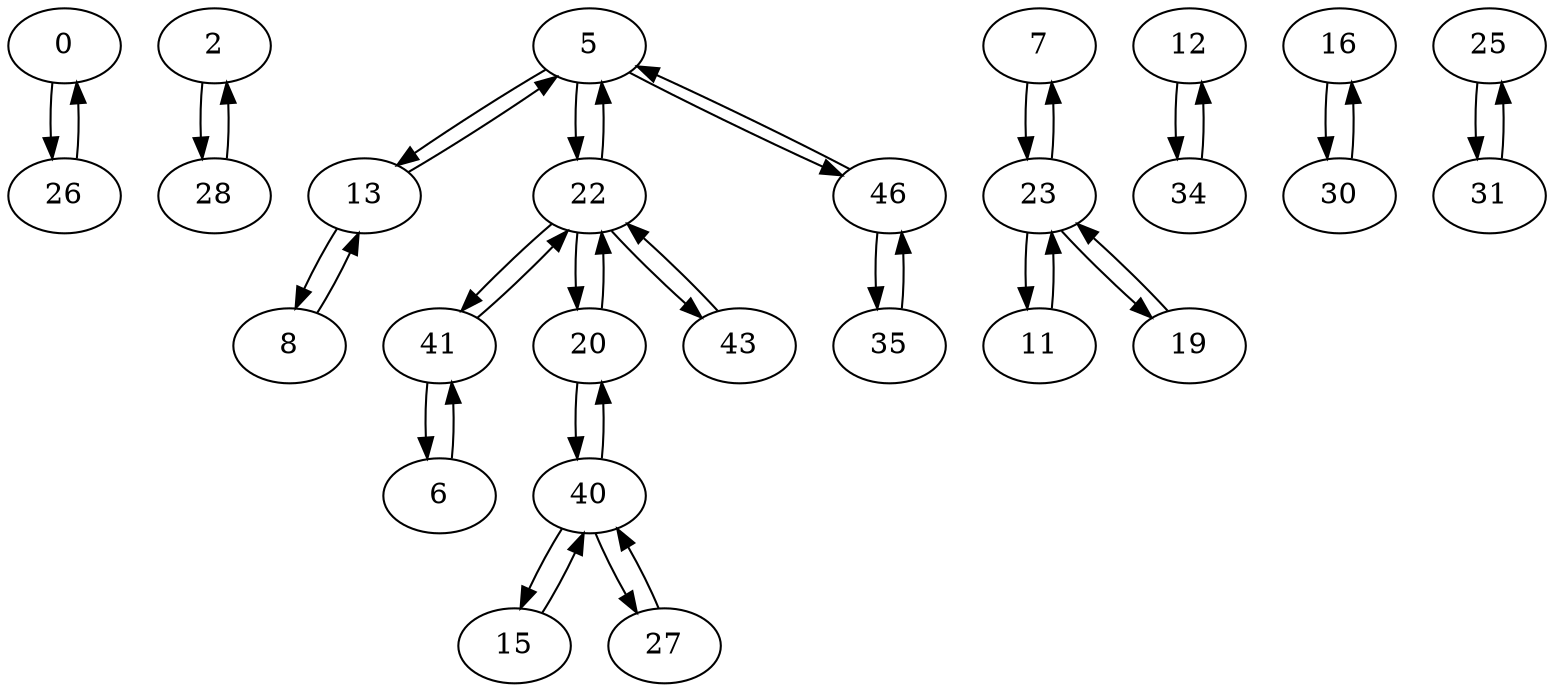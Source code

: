 digraph G {
  0 -> 26;
  2 -> 28;
  5 -> 13;
  5 -> 22;
  5 -> 46;
  6 -> 41;
  7 -> 23;
  8 -> 13;
  11 -> 23;
  12 -> 34;
  13 -> 5;
  13 -> 8;
  15 -> 40;
  16 -> 30;
  19 -> 23;
  20 -> 22;
  20 -> 40;
  22 -> 5;
  22 -> 20;
  22 -> 41;
  22 -> 43;
  23 -> 7;
  23 -> 11;
  23 -> 19;
  25 -> 31;
  26 -> 0;
  27 -> 40;
  28 -> 2;
  30 -> 16;
  31 -> 25;
  34 -> 12;
  35 -> 46;
  40 -> 15;
  40 -> 20;
  40 -> 27;
  41 -> 6;
  41 -> 22;
  43 -> 22;
  46 -> 5;
  46 -> 35;
}